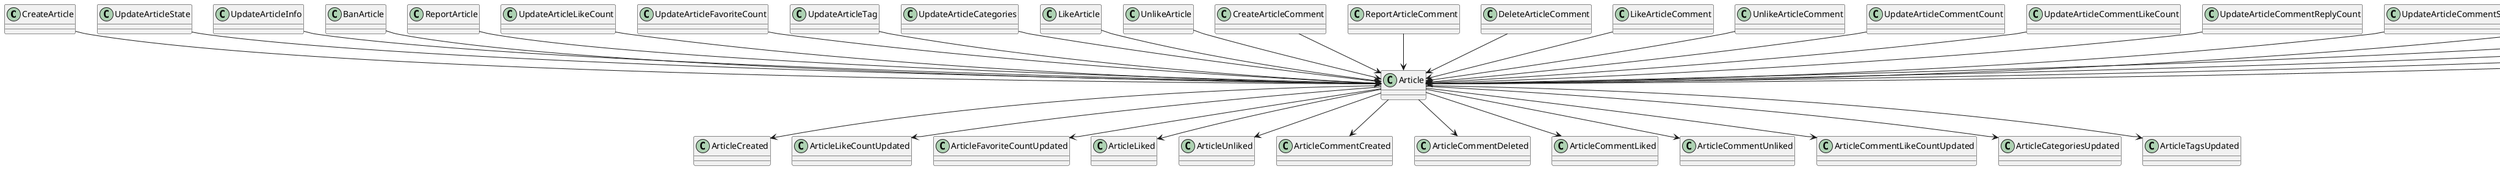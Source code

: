 @startuml

CreateArticle                   -down-> Article
UpdateArticleState              -down-> Article
UpdateArticleInfo               -down-> Article
BanArticle                      -down-> Article
ReportArticle                   -down-> Article
UpdateArticleLikeCount          -down-> Article
UpdateArticleFavoriteCount      -down-> Article
UpdateArticleTag                -down-> Article
UpdateArticleCategories         -down-> Article
LikeArticle                     -down-> Article
UnlikeArticle                   -down-> Article
CreateArticleComment            -down-> Article
ReportArticleComment            -down-> Article
DeleteArticleComment            -down-> Article
LikeArticleComment              -down-> Article
UnlikeArticleComment            -down-> Article
UpdateArticleCommentCount       -down-> Article
UpdateArticleCommentLikeCount   -down-> Article
UpdateArticleCommentReplyCount  -down-> Article
UpdateArticleCommentSticky      -down-> Article
UpdateArticleCommentVisibility  -down-> Article
UpdateArticleCommentInfo        -down-> Article
UpdateArticleCategoryInfo       -down-> Article
UpdateArticleAuthorInfo         -down-> Article
UpdateArticleTagInfo            -down-> Article

Article-down->ArticleCreated
Article-down->ArticleLikeCountUpdated
Article-down->ArticleFavoriteCountUpdated
Article-down->ArticleLiked
Article-down->ArticleUnliked
Article-down->ArticleCommentCreated
Article-down->ArticleCommentDeleted
Article-down->ArticleCommentLiked
Article-down->ArticleCommentUnliked
Article-down->ArticleCommentLikeCountUpdated
Article-down->ArticleCategoriesUpdated
Article-down->ArticleTagsUpdated
@enduml
